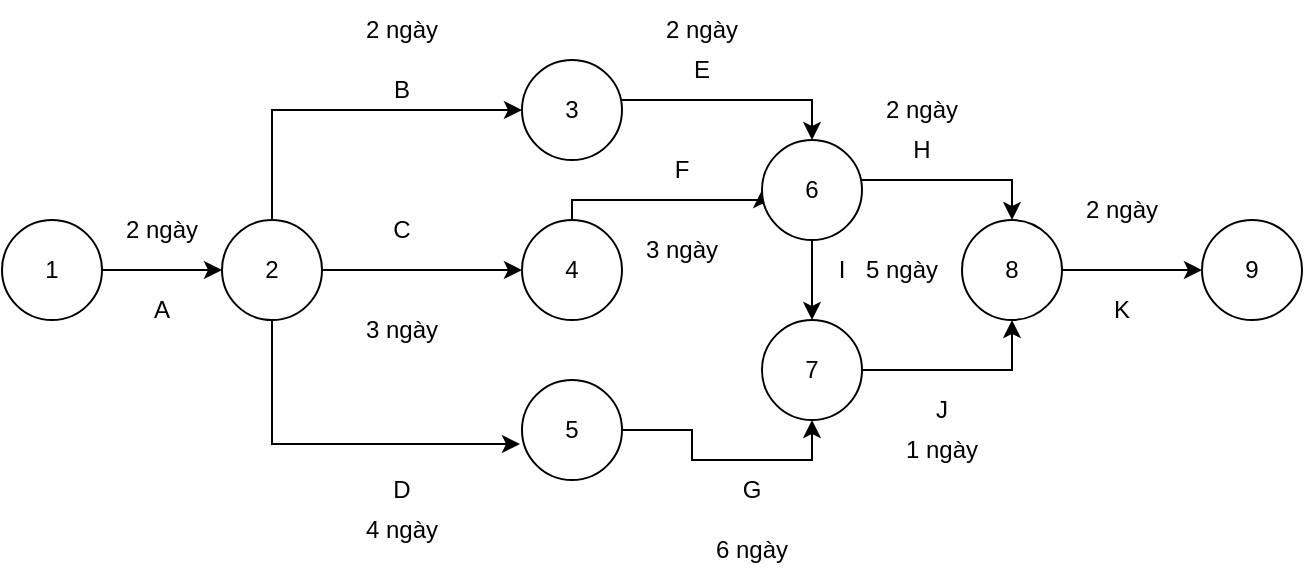 <mxfile version="20.4.0" type="github">
  <diagram id="SCYDYktfQL6gpE7KGMka" name="Page-1">
    <mxGraphModel dx="677" dy="374" grid="1" gridSize="10" guides="1" tooltips="1" connect="1" arrows="1" fold="1" page="1" pageScale="1" pageWidth="850" pageHeight="1100" math="0" shadow="0">
      <root>
        <mxCell id="0" />
        <mxCell id="1" parent="0" />
        <mxCell id="SSadcuQ0Vj6iPN7oNZJw-10" style="edgeStyle=orthogonalEdgeStyle;rounded=0;orthogonalLoop=1;jettySize=auto;html=1;" edge="1" parent="1" source="SSadcuQ0Vj6iPN7oNZJw-1" target="SSadcuQ0Vj6iPN7oNZJw-2">
          <mxGeometry relative="1" as="geometry" />
        </mxCell>
        <mxCell id="SSadcuQ0Vj6iPN7oNZJw-1" value="1" style="ellipse;whiteSpace=wrap;html=1;aspect=fixed;" vertex="1" parent="1">
          <mxGeometry x="20" y="170" width="50" height="50" as="geometry" />
        </mxCell>
        <mxCell id="SSadcuQ0Vj6iPN7oNZJw-11" style="edgeStyle=orthogonalEdgeStyle;rounded=0;orthogonalLoop=1;jettySize=auto;html=1;entryX=0;entryY=0.5;entryDx=0;entryDy=0;" edge="1" parent="1" source="SSadcuQ0Vj6iPN7oNZJw-2" target="SSadcuQ0Vj6iPN7oNZJw-4">
          <mxGeometry relative="1" as="geometry" />
        </mxCell>
        <mxCell id="SSadcuQ0Vj6iPN7oNZJw-12" style="edgeStyle=orthogonalEdgeStyle;rounded=0;orthogonalLoop=1;jettySize=auto;html=1;entryX=0;entryY=0.5;entryDx=0;entryDy=0;" edge="1" parent="1" source="SSadcuQ0Vj6iPN7oNZJw-2" target="SSadcuQ0Vj6iPN7oNZJw-3">
          <mxGeometry relative="1" as="geometry">
            <Array as="points">
              <mxPoint x="155" y="115" />
            </Array>
          </mxGeometry>
        </mxCell>
        <mxCell id="SSadcuQ0Vj6iPN7oNZJw-13" style="edgeStyle=orthogonalEdgeStyle;rounded=0;orthogonalLoop=1;jettySize=auto;html=1;entryX=-0.02;entryY=0.64;entryDx=0;entryDy=0;entryPerimeter=0;" edge="1" parent="1" source="SSadcuQ0Vj6iPN7oNZJw-2" target="SSadcuQ0Vj6iPN7oNZJw-5">
          <mxGeometry relative="1" as="geometry">
            <Array as="points">
              <mxPoint x="155" y="282" />
            </Array>
          </mxGeometry>
        </mxCell>
        <mxCell id="SSadcuQ0Vj6iPN7oNZJw-2" value="2" style="ellipse;whiteSpace=wrap;html=1;aspect=fixed;" vertex="1" parent="1">
          <mxGeometry x="130" y="170" width="50" height="50" as="geometry" />
        </mxCell>
        <mxCell id="SSadcuQ0Vj6iPN7oNZJw-18" style="edgeStyle=orthogonalEdgeStyle;rounded=0;orthogonalLoop=1;jettySize=auto;html=1;entryX=0.5;entryY=0;entryDx=0;entryDy=0;" edge="1" parent="1" source="SSadcuQ0Vj6iPN7oNZJw-3" target="SSadcuQ0Vj6iPN7oNZJw-6">
          <mxGeometry relative="1" as="geometry">
            <Array as="points">
              <mxPoint x="425" y="110" />
            </Array>
          </mxGeometry>
        </mxCell>
        <mxCell id="SSadcuQ0Vj6iPN7oNZJw-3" value="3" style="ellipse;whiteSpace=wrap;html=1;aspect=fixed;" vertex="1" parent="1">
          <mxGeometry x="280" y="90" width="50" height="50" as="geometry" />
        </mxCell>
        <mxCell id="SSadcuQ0Vj6iPN7oNZJw-17" style="edgeStyle=orthogonalEdgeStyle;rounded=0;orthogonalLoop=1;jettySize=auto;html=1;entryX=0;entryY=0.5;entryDx=0;entryDy=0;" edge="1" parent="1" source="SSadcuQ0Vj6iPN7oNZJw-4" target="SSadcuQ0Vj6iPN7oNZJw-6">
          <mxGeometry relative="1" as="geometry">
            <Array as="points">
              <mxPoint x="305" y="160" />
              <mxPoint x="400" y="160" />
            </Array>
          </mxGeometry>
        </mxCell>
        <mxCell id="SSadcuQ0Vj6iPN7oNZJw-4" value="4" style="ellipse;whiteSpace=wrap;html=1;aspect=fixed;" vertex="1" parent="1">
          <mxGeometry x="280" y="170" width="50" height="50" as="geometry" />
        </mxCell>
        <mxCell id="SSadcuQ0Vj6iPN7oNZJw-20" style="edgeStyle=orthogonalEdgeStyle;rounded=0;orthogonalLoop=1;jettySize=auto;html=1;entryX=0.5;entryY=1;entryDx=0;entryDy=0;" edge="1" parent="1" source="SSadcuQ0Vj6iPN7oNZJw-5" target="SSadcuQ0Vj6iPN7oNZJw-7">
          <mxGeometry relative="1" as="geometry" />
        </mxCell>
        <mxCell id="SSadcuQ0Vj6iPN7oNZJw-5" value="5" style="ellipse;whiteSpace=wrap;html=1;aspect=fixed;" vertex="1" parent="1">
          <mxGeometry x="280" y="250" width="50" height="50" as="geometry" />
        </mxCell>
        <mxCell id="SSadcuQ0Vj6iPN7oNZJw-19" style="edgeStyle=orthogonalEdgeStyle;rounded=0;orthogonalLoop=1;jettySize=auto;html=1;" edge="1" parent="1" source="SSadcuQ0Vj6iPN7oNZJw-6" target="SSadcuQ0Vj6iPN7oNZJw-7">
          <mxGeometry relative="1" as="geometry" />
        </mxCell>
        <mxCell id="SSadcuQ0Vj6iPN7oNZJw-21" style="edgeStyle=orthogonalEdgeStyle;rounded=0;orthogonalLoop=1;jettySize=auto;html=1;entryX=0.5;entryY=0;entryDx=0;entryDy=0;" edge="1" parent="1" source="SSadcuQ0Vj6iPN7oNZJw-6" target="SSadcuQ0Vj6iPN7oNZJw-8">
          <mxGeometry relative="1" as="geometry">
            <Array as="points">
              <mxPoint x="525" y="150" />
            </Array>
          </mxGeometry>
        </mxCell>
        <mxCell id="SSadcuQ0Vj6iPN7oNZJw-6" value="6" style="ellipse;whiteSpace=wrap;html=1;aspect=fixed;" vertex="1" parent="1">
          <mxGeometry x="400" y="130" width="50" height="50" as="geometry" />
        </mxCell>
        <mxCell id="SSadcuQ0Vj6iPN7oNZJw-22" style="edgeStyle=orthogonalEdgeStyle;rounded=0;orthogonalLoop=1;jettySize=auto;html=1;entryX=0.5;entryY=1;entryDx=0;entryDy=0;" edge="1" parent="1" source="SSadcuQ0Vj6iPN7oNZJw-7" target="SSadcuQ0Vj6iPN7oNZJw-8">
          <mxGeometry relative="1" as="geometry" />
        </mxCell>
        <mxCell id="SSadcuQ0Vj6iPN7oNZJw-7" value="7" style="ellipse;whiteSpace=wrap;html=1;aspect=fixed;" vertex="1" parent="1">
          <mxGeometry x="400" y="220" width="50" height="50" as="geometry" />
        </mxCell>
        <mxCell id="SSadcuQ0Vj6iPN7oNZJw-23" style="edgeStyle=orthogonalEdgeStyle;rounded=0;orthogonalLoop=1;jettySize=auto;html=1;" edge="1" parent="1" source="SSadcuQ0Vj6iPN7oNZJw-8" target="SSadcuQ0Vj6iPN7oNZJw-9">
          <mxGeometry relative="1" as="geometry" />
        </mxCell>
        <mxCell id="SSadcuQ0Vj6iPN7oNZJw-8" value="8" style="ellipse;whiteSpace=wrap;html=1;aspect=fixed;" vertex="1" parent="1">
          <mxGeometry x="500" y="170" width="50" height="50" as="geometry" />
        </mxCell>
        <mxCell id="SSadcuQ0Vj6iPN7oNZJw-9" value="9" style="ellipse;whiteSpace=wrap;html=1;aspect=fixed;" vertex="1" parent="1">
          <mxGeometry x="620" y="170" width="50" height="50" as="geometry" />
        </mxCell>
        <mxCell id="SSadcuQ0Vj6iPN7oNZJw-24" value="A&lt;span style=&quot;color: rgba(0, 0, 0, 0); font-family: monospace; font-size: 0px; text-align: start;&quot;&gt;%3CmxGraphModel%3E%3Croot%3E%3CmxCell%20id%3D%220%22%2F%3E%3CmxCell%20id%3D%221%22%20parent%3D%220%22%2F%3E%3CmxCell%20id%3D%222%22%20value%3D%228%22%20style%3D%22ellipse%3BwhiteSpace%3Dwrap%3Bhtml%3D1%3Baspect%3Dfixed%3B%22%20vertex%3D%221%22%20parent%3D%221%22%3E%3CmxGeometry%20x%3D%22500%22%20y%3D%22170%22%20width%3D%2250%22%20height%3D%2250%22%20as%3D%22geometry%22%2F%3E%3C%2FmxCell%3E%3C%2Froot%3E%3C%2FmxGraphModel%3E&lt;/span&gt;" style="text;html=1;strokeColor=none;fillColor=none;align=center;verticalAlign=middle;whiteSpace=wrap;rounded=0;" vertex="1" parent="1">
          <mxGeometry x="70" y="200" width="60" height="30" as="geometry" />
        </mxCell>
        <mxCell id="SSadcuQ0Vj6iPN7oNZJw-25" value="2 ngày" style="text;html=1;strokeColor=none;fillColor=none;align=center;verticalAlign=middle;whiteSpace=wrap;rounded=0;" vertex="1" parent="1">
          <mxGeometry x="70" y="160" width="60" height="30" as="geometry" />
        </mxCell>
        <mxCell id="SSadcuQ0Vj6iPN7oNZJw-26" value="2 ngày" style="text;html=1;strokeColor=none;fillColor=none;align=center;verticalAlign=middle;whiteSpace=wrap;rounded=0;" vertex="1" parent="1">
          <mxGeometry x="190" y="60" width="60" height="30" as="geometry" />
        </mxCell>
        <mxCell id="SSadcuQ0Vj6iPN7oNZJw-27" value="2 ngày" style="text;html=1;strokeColor=none;fillColor=none;align=center;verticalAlign=middle;whiteSpace=wrap;rounded=0;" vertex="1" parent="1">
          <mxGeometry x="340" y="60" width="60" height="30" as="geometry" />
        </mxCell>
        <mxCell id="SSadcuQ0Vj6iPN7oNZJw-28" value="2 ngày" style="text;html=1;strokeColor=none;fillColor=none;align=center;verticalAlign=middle;whiteSpace=wrap;rounded=0;" vertex="1" parent="1">
          <mxGeometry x="450" y="100" width="60" height="30" as="geometry" />
        </mxCell>
        <mxCell id="SSadcuQ0Vj6iPN7oNZJw-29" value="2 ngày" style="text;html=1;strokeColor=none;fillColor=none;align=center;verticalAlign=middle;whiteSpace=wrap;rounded=0;" vertex="1" parent="1">
          <mxGeometry x="550" y="150" width="60" height="30" as="geometry" />
        </mxCell>
        <mxCell id="SSadcuQ0Vj6iPN7oNZJw-30" value="1 ngày" style="text;html=1;strokeColor=none;fillColor=none;align=center;verticalAlign=middle;whiteSpace=wrap;rounded=0;" vertex="1" parent="1">
          <mxGeometry x="460" y="270" width="60" height="30" as="geometry" />
        </mxCell>
        <mxCell id="SSadcuQ0Vj6iPN7oNZJw-31" value="5 ngày" style="text;html=1;strokeColor=none;fillColor=none;align=center;verticalAlign=middle;whiteSpace=wrap;rounded=0;" vertex="1" parent="1">
          <mxGeometry x="440" y="180" width="60" height="30" as="geometry" />
        </mxCell>
        <mxCell id="SSadcuQ0Vj6iPN7oNZJw-32" value="3 ngày" style="text;html=1;strokeColor=none;fillColor=none;align=center;verticalAlign=middle;whiteSpace=wrap;rounded=0;" vertex="1" parent="1">
          <mxGeometry x="330" y="170" width="60" height="30" as="geometry" />
        </mxCell>
        <mxCell id="SSadcuQ0Vj6iPN7oNZJw-33" value="6 ngày" style="text;html=1;strokeColor=none;fillColor=none;align=center;verticalAlign=middle;whiteSpace=wrap;rounded=0;" vertex="1" parent="1">
          <mxGeometry x="365" y="320" width="60" height="30" as="geometry" />
        </mxCell>
        <mxCell id="SSadcuQ0Vj6iPN7oNZJw-34" value="4 ngày" style="text;html=1;strokeColor=none;fillColor=none;align=center;verticalAlign=middle;whiteSpace=wrap;rounded=0;" vertex="1" parent="1">
          <mxGeometry x="190" y="310" width="60" height="30" as="geometry" />
        </mxCell>
        <mxCell id="SSadcuQ0Vj6iPN7oNZJw-35" value="3 ngày" style="text;html=1;strokeColor=none;fillColor=none;align=center;verticalAlign=middle;whiteSpace=wrap;rounded=0;" vertex="1" parent="1">
          <mxGeometry x="190" y="210" width="60" height="30" as="geometry" />
        </mxCell>
        <mxCell id="SSadcuQ0Vj6iPN7oNZJw-36" value="B" style="text;html=1;strokeColor=none;fillColor=none;align=center;verticalAlign=middle;whiteSpace=wrap;rounded=0;" vertex="1" parent="1">
          <mxGeometry x="190" y="90" width="60" height="30" as="geometry" />
        </mxCell>
        <mxCell id="SSadcuQ0Vj6iPN7oNZJw-37" value="C" style="text;html=1;strokeColor=none;fillColor=none;align=center;verticalAlign=middle;whiteSpace=wrap;rounded=0;" vertex="1" parent="1">
          <mxGeometry x="190" y="160" width="60" height="30" as="geometry" />
        </mxCell>
        <mxCell id="SSadcuQ0Vj6iPN7oNZJw-38" value="D" style="text;html=1;strokeColor=none;fillColor=none;align=center;verticalAlign=middle;whiteSpace=wrap;rounded=0;" vertex="1" parent="1">
          <mxGeometry x="190" y="290" width="60" height="30" as="geometry" />
        </mxCell>
        <mxCell id="SSadcuQ0Vj6iPN7oNZJw-39" value="G" style="text;html=1;strokeColor=none;fillColor=none;align=center;verticalAlign=middle;whiteSpace=wrap;rounded=0;" vertex="1" parent="1">
          <mxGeometry x="365" y="290" width="60" height="30" as="geometry" />
        </mxCell>
        <mxCell id="SSadcuQ0Vj6iPN7oNZJw-40" value="F" style="text;html=1;strokeColor=none;fillColor=none;align=center;verticalAlign=middle;whiteSpace=wrap;rounded=0;" vertex="1" parent="1">
          <mxGeometry x="330" y="130" width="60" height="30" as="geometry" />
        </mxCell>
        <mxCell id="SSadcuQ0Vj6iPN7oNZJw-41" value="E" style="text;html=1;strokeColor=none;fillColor=none;align=center;verticalAlign=middle;whiteSpace=wrap;rounded=0;" vertex="1" parent="1">
          <mxGeometry x="340" y="80" width="60" height="30" as="geometry" />
        </mxCell>
        <mxCell id="SSadcuQ0Vj6iPN7oNZJw-42" value="H" style="text;html=1;strokeColor=none;fillColor=none;align=center;verticalAlign=middle;whiteSpace=wrap;rounded=0;" vertex="1" parent="1">
          <mxGeometry x="450" y="120" width="60" height="30" as="geometry" />
        </mxCell>
        <mxCell id="SSadcuQ0Vj6iPN7oNZJw-43" value="J" style="text;html=1;strokeColor=none;fillColor=none;align=center;verticalAlign=middle;whiteSpace=wrap;rounded=0;" vertex="1" parent="1">
          <mxGeometry x="460" y="250" width="60" height="30" as="geometry" />
        </mxCell>
        <mxCell id="SSadcuQ0Vj6iPN7oNZJw-44" value="I" style="text;html=1;strokeColor=none;fillColor=none;align=center;verticalAlign=middle;whiteSpace=wrap;rounded=0;" vertex="1" parent="1">
          <mxGeometry x="410" y="180" width="60" height="30" as="geometry" />
        </mxCell>
        <mxCell id="SSadcuQ0Vj6iPN7oNZJw-47" value="K" style="text;html=1;strokeColor=none;fillColor=none;align=center;verticalAlign=middle;whiteSpace=wrap;rounded=0;" vertex="1" parent="1">
          <mxGeometry x="550" y="200" width="60" height="30" as="geometry" />
        </mxCell>
      </root>
    </mxGraphModel>
  </diagram>
</mxfile>
